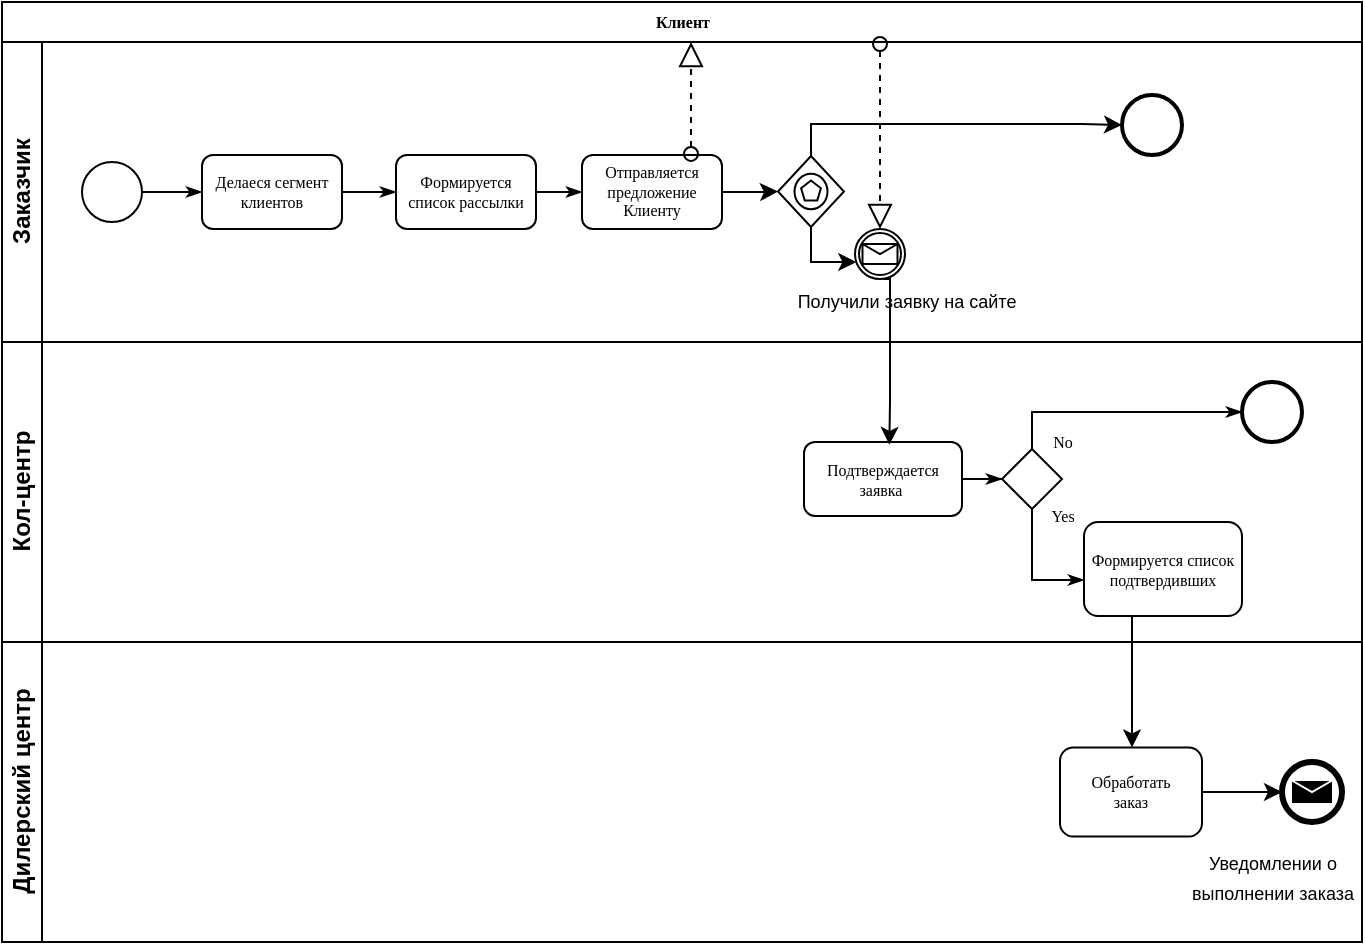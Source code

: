 <mxfile version="14.0.1" type="github">
  <diagram name="Page-1" id="c7488fd3-1785-93aa-aadb-54a6760d102a">
    <mxGraphModel dx="1216" dy="587" grid="1" gridSize="10" guides="1" tooltips="1" connect="1" arrows="1" fold="1" page="1" pageScale="1" pageWidth="1100" pageHeight="850" background="#ffffff" math="0" shadow="0">
      <root>
        <mxCell id="0" />
        <mxCell id="1" parent="0" />
        <mxCell id="2b4e8129b02d487f-1" value="Клиент" style="swimlane;html=1;childLayout=stackLayout;horizontal=1;startSize=20;horizontalStack=0;rounded=0;shadow=0;labelBackgroundColor=none;strokeWidth=1;fontFamily=Verdana;fontSize=8;align=center;" parent="1" vertex="1">
          <mxGeometry x="180" y="70" width="680" height="470" as="geometry" />
        </mxCell>
        <mxCell id="2b4e8129b02d487f-2" value="Заказчик" style="swimlane;html=1;startSize=20;horizontal=0;" parent="2b4e8129b02d487f-1" vertex="1">
          <mxGeometry y="20" width="680" height="150" as="geometry" />
        </mxCell>
        <mxCell id="2b4e8129b02d487f-18" style="edgeStyle=orthogonalEdgeStyle;rounded=0;html=1;labelBackgroundColor=none;startArrow=none;startFill=0;startSize=5;endArrow=classicThin;endFill=1;endSize=5;jettySize=auto;orthogonalLoop=1;strokeWidth=1;fontFamily=Verdana;fontSize=8" parent="2b4e8129b02d487f-2" source="2b4e8129b02d487f-5" target="2b4e8129b02d487f-6" edge="1">
          <mxGeometry relative="1" as="geometry" />
        </mxCell>
        <mxCell id="2b4e8129b02d487f-5" value="" style="ellipse;whiteSpace=wrap;html=1;rounded=0;shadow=0;labelBackgroundColor=none;strokeWidth=1;fontFamily=Verdana;fontSize=8;align=center;" parent="2b4e8129b02d487f-2" vertex="1">
          <mxGeometry x="40" y="60" width="30" height="30" as="geometry" />
        </mxCell>
        <mxCell id="2b4e8129b02d487f-6" value="Делаеся сегмент клиентов" style="rounded=1;whiteSpace=wrap;html=1;shadow=0;labelBackgroundColor=none;strokeWidth=1;fontFamily=Verdana;fontSize=8;align=center;" parent="2b4e8129b02d487f-2" vertex="1">
          <mxGeometry x="100" y="56.5" width="70" height="37" as="geometry" />
        </mxCell>
        <mxCell id="2b4e8129b02d487f-20" style="edgeStyle=orthogonalEdgeStyle;rounded=0;html=1;labelBackgroundColor=none;startArrow=none;startFill=0;startSize=5;endArrow=classicThin;endFill=1;endSize=5;jettySize=auto;orthogonalLoop=1;strokeWidth=1;fontFamily=Verdana;fontSize=8;entryX=0;entryY=0.5;entryDx=0;entryDy=0;" parent="2b4e8129b02d487f-2" source="2b4e8129b02d487f-7" target="2b4e8129b02d487f-9" edge="1">
          <mxGeometry relative="1" as="geometry">
            <mxPoint x="380" y="75" as="targetPoint" />
          </mxGeometry>
        </mxCell>
        <mxCell id="2b4e8129b02d487f-7" value="Формируется список рассылки" style="rounded=1;whiteSpace=wrap;html=1;shadow=0;labelBackgroundColor=none;strokeWidth=1;fontFamily=Verdana;fontSize=8;align=center;" parent="2b4e8129b02d487f-2" vertex="1">
          <mxGeometry x="197" y="56.5" width="70" height="37" as="geometry" />
        </mxCell>
        <mxCell id="_30QwcUmYSrRC3_e806Z-9" style="edgeStyle=orthogonalEdgeStyle;rounded=0;orthogonalLoop=1;jettySize=auto;html=1;entryX=0;entryY=0.5;entryDx=0;entryDy=0;" edge="1" parent="2b4e8129b02d487f-2" source="2b4e8129b02d487f-9" target="_30QwcUmYSrRC3_e806Z-7">
          <mxGeometry relative="1" as="geometry" />
        </mxCell>
        <mxCell id="2b4e8129b02d487f-9" value="Отправляется предложение Клиенту" style="rounded=1;whiteSpace=wrap;html=1;shadow=0;labelBackgroundColor=none;strokeWidth=1;fontFamily=Verdana;fontSize=8;align=center;" parent="2b4e8129b02d487f-2" vertex="1">
          <mxGeometry x="290" y="56.5" width="70" height="37" as="geometry" />
        </mxCell>
        <mxCell id="2b4e8129b02d487f-11" value="" style="ellipse;whiteSpace=wrap;html=1;rounded=0;shadow=0;labelBackgroundColor=none;strokeWidth=2;fontFamily=Verdana;fontSize=8;align=center;" parent="2b4e8129b02d487f-2" vertex="1">
          <mxGeometry x="560" y="26.5" width="30" height="30" as="geometry" />
        </mxCell>
        <mxCell id="2b4e8129b02d487f-24" style="edgeStyle=orthogonalEdgeStyle;rounded=0;html=1;labelBackgroundColor=none;startArrow=none;startFill=0;startSize=5;endArrow=classicThin;endFill=1;endSize=5;jettySize=auto;orthogonalLoop=1;strokeWidth=1;fontFamily=Verdana;fontSize=8;entryX=0;entryY=0.5;entryDx=0;entryDy=0;" parent="2b4e8129b02d487f-2" source="2b4e8129b02d487f-6" target="2b4e8129b02d487f-7" edge="1">
          <mxGeometry relative="1" as="geometry" />
        </mxCell>
        <mxCell id="_30QwcUmYSrRC3_e806Z-3" value="" style="startArrow=oval;startFill=0;startSize=7;endArrow=block;endFill=0;endSize=10;dashed=1;html=1;exitX=0.857;exitY=-0.014;exitDx=0;exitDy=0;exitPerimeter=0;" edge="1" parent="2b4e8129b02d487f-2">
          <mxGeometry width="100" relative="1" as="geometry">
            <mxPoint x="344.5" y="55.982" as="sourcePoint" />
            <mxPoint x="344.51" as="targetPoint" />
          </mxGeometry>
        </mxCell>
        <mxCell id="_30QwcUmYSrRC3_e806Z-14" style="edgeStyle=orthogonalEdgeStyle;rounded=0;orthogonalLoop=1;jettySize=auto;html=1;exitX=0.5;exitY=1;exitDx=0;exitDy=0;" edge="1" parent="2b4e8129b02d487f-2" source="_30QwcUmYSrRC3_e806Z-7" target="_30QwcUmYSrRC3_e806Z-11">
          <mxGeometry relative="1" as="geometry">
            <mxPoint x="450" y="110" as="targetPoint" />
            <Array as="points">
              <mxPoint x="404" y="110" />
            </Array>
          </mxGeometry>
        </mxCell>
        <mxCell id="_30QwcUmYSrRC3_e806Z-7" value="" style="shape=mxgraph.bpmn.shape;html=1;verticalLabelPosition=bottom;labelBackgroundColor=#ffffff;verticalAlign=top;align=center;perimeter=rhombusPerimeter;background=gateway;outlineConnect=0;outline=standard;symbol=multiple;" vertex="1" parent="2b4e8129b02d487f-2">
          <mxGeometry x="388" y="57" width="33" height="35.5" as="geometry" />
        </mxCell>
        <mxCell id="_30QwcUmYSrRC3_e806Z-11" value="" style="shape=mxgraph.bpmn.shape;html=1;verticalLabelPosition=bottom;labelBackgroundColor=#ffffff;verticalAlign=top;align=center;perimeter=ellipsePerimeter;outlineConnect=0;outline=catching;symbol=message;" vertex="1" parent="2b4e8129b02d487f-2">
          <mxGeometry x="426.5" y="93.5" width="25" height="25" as="geometry" />
        </mxCell>
        <mxCell id="_30QwcUmYSrRC3_e806Z-10" style="edgeStyle=orthogonalEdgeStyle;rounded=0;orthogonalLoop=1;jettySize=auto;html=1;exitX=0.5;exitY=0;exitDx=0;exitDy=0;entryX=0;entryY=0.5;entryDx=0;entryDy=0;" edge="1" parent="2b4e8129b02d487f-2" source="_30QwcUmYSrRC3_e806Z-7" target="2b4e8129b02d487f-11">
          <mxGeometry relative="1" as="geometry">
            <mxPoint x="450" y="41" as="targetPoint" />
            <mxPoint x="423.514" y="59.015" as="sourcePoint" />
            <Array as="points">
              <mxPoint x="404" y="41" />
              <mxPoint x="540" y="41" />
            </Array>
          </mxGeometry>
        </mxCell>
        <mxCell id="_30QwcUmYSrRC3_e806Z-13" value="" style="startArrow=oval;startFill=0;startSize=7;endArrow=block;endFill=0;endSize=10;dashed=1;html=1;entryX=0.5;entryY=0;entryDx=0;entryDy=0;" edge="1" parent="2b4e8129b02d487f-2">
          <mxGeometry width="100" relative="1" as="geometry">
            <mxPoint x="439" y="1" as="sourcePoint" />
            <mxPoint x="439" y="93.5" as="targetPoint" />
          </mxGeometry>
        </mxCell>
        <mxCell id="_30QwcUmYSrRC3_e806Z-12" value="&lt;font style=&quot;font-size: 9px&quot;&gt;Получили заявку на сайте&lt;br&gt;&lt;/font&gt;" style="text;html=1;align=center;verticalAlign=middle;resizable=0;points=[];autosize=1;" vertex="1" parent="2b4e8129b02d487f-2">
          <mxGeometry x="392" y="118.5" width="120" height="20" as="geometry" />
        </mxCell>
        <mxCell id="2b4e8129b02d487f-3" value="&lt;div&gt;Кол-центр&lt;/div&gt;" style="swimlane;html=1;startSize=20;horizontal=0;" parent="2b4e8129b02d487f-1" vertex="1">
          <mxGeometry y="170" width="680" height="150" as="geometry" />
        </mxCell>
        <mxCell id="2b4e8129b02d487f-26" style="edgeStyle=orthogonalEdgeStyle;rounded=0;html=1;labelBackgroundColor=none;startArrow=none;startFill=0;startSize=5;endArrow=classicThin;endFill=1;endSize=5;jettySize=auto;orthogonalLoop=1;strokeWidth=1;fontFamily=Verdana;fontSize=8" parent="2b4e8129b02d487f-3" source="2b4e8129b02d487f-12" target="2b4e8129b02d487f-13" edge="1">
          <mxGeometry relative="1" as="geometry" />
        </mxCell>
        <mxCell id="2b4e8129b02d487f-12" value="Подтверждается заявка&amp;nbsp; " style="rounded=1;whiteSpace=wrap;html=1;shadow=0;labelBackgroundColor=none;strokeWidth=1;fontFamily=Verdana;fontSize=8;align=center;" parent="2b4e8129b02d487f-3" vertex="1">
          <mxGeometry x="401" y="50" width="79" height="37" as="geometry" />
        </mxCell>
        <mxCell id="2b4e8129b02d487f-13" value="" style="strokeWidth=1;html=1;shape=mxgraph.flowchart.decision;whiteSpace=wrap;rounded=1;shadow=0;labelBackgroundColor=none;fontFamily=Verdana;fontSize=8;align=center;" parent="2b4e8129b02d487f-3" vertex="1">
          <mxGeometry x="500" y="53.5" width="30" height="30" as="geometry" />
        </mxCell>
        <mxCell id="_30QwcUmYSrRC3_e806Z-18" value="" style="ellipse;whiteSpace=wrap;html=1;rounded=0;shadow=0;labelBackgroundColor=none;strokeWidth=2;fontFamily=Verdana;fontSize=8;align=center;" vertex="1" parent="2b4e8129b02d487f-3">
          <mxGeometry x="620" y="20" width="30" height="30" as="geometry" />
        </mxCell>
        <mxCell id="2b4e8129b02d487f-25" value="No" style="edgeStyle=orthogonalEdgeStyle;rounded=0;html=1;labelBackgroundColor=none;startArrow=none;startFill=0;startSize=5;endArrow=classicThin;endFill=1;endSize=5;jettySize=auto;orthogonalLoop=1;strokeWidth=1;fontFamily=Verdana;fontSize=8;entryX=0;entryY=0.5;entryDx=0;entryDy=0;" parent="2b4e8129b02d487f-3" source="2b4e8129b02d487f-13" target="_30QwcUmYSrRC3_e806Z-18" edge="1">
          <mxGeometry x="-0.936" y="-15" relative="1" as="geometry">
            <mxPoint as="offset" />
            <mxPoint x="590" y="30" as="targetPoint" />
            <Array as="points">
              <mxPoint x="515" y="35" />
            </Array>
          </mxGeometry>
        </mxCell>
        <mxCell id="2b4e8129b02d487f-14" value="Формируется список подтвердивших" style="rounded=1;whiteSpace=wrap;html=1;shadow=0;labelBackgroundColor=none;strokeWidth=1;fontFamily=Verdana;fontSize=8;align=center;" parent="2b4e8129b02d487f-3" vertex="1">
          <mxGeometry x="541" y="90" width="79" height="47" as="geometry" />
        </mxCell>
        <mxCell id="2b4e8129b02d487f-27" value="Yes" style="edgeStyle=orthogonalEdgeStyle;rounded=0;html=1;labelBackgroundColor=none;startArrow=none;startFill=0;startSize=5;endArrow=classicThin;endFill=1;endSize=5;jettySize=auto;orthogonalLoop=1;strokeWidth=1;fontFamily=Verdana;fontSize=8" parent="2b4e8129b02d487f-3" source="2b4e8129b02d487f-13" target="2b4e8129b02d487f-14" edge="1">
          <mxGeometry x="-0.895" y="15" relative="1" as="geometry">
            <mxPoint as="offset" />
            <Array as="points">
              <mxPoint x="515" y="119" />
            </Array>
          </mxGeometry>
        </mxCell>
        <mxCell id="2b4e8129b02d487f-4" value="Дилерский центр" style="swimlane;html=1;startSize=20;horizontal=0;" parent="2b4e8129b02d487f-1" vertex="1">
          <mxGeometry y="320" width="680" height="150" as="geometry" />
        </mxCell>
        <mxCell id="_30QwcUmYSrRC3_e806Z-22" style="edgeStyle=orthogonalEdgeStyle;rounded=0;orthogonalLoop=1;jettySize=auto;html=1;entryX=0;entryY=0.5;entryDx=0;entryDy=0;" edge="1" parent="2b4e8129b02d487f-4" source="_30QwcUmYSrRC3_e806Z-19" target="_30QwcUmYSrRC3_e806Z-21">
          <mxGeometry relative="1" as="geometry" />
        </mxCell>
        <mxCell id="_30QwcUmYSrRC3_e806Z-19" value="&lt;div&gt;Обработать &lt;br&gt;&lt;/div&gt;&lt;div&gt;заказ&lt;/div&gt;" style="whiteSpace=wrap;html=1;rounded=1;shadow=0;fontFamily=Verdana;fontSize=8;strokeWidth=1;" vertex="1" parent="2b4e8129b02d487f-4">
          <mxGeometry x="529" y="52.75" width="71" height="44.5" as="geometry" />
        </mxCell>
        <mxCell id="_30QwcUmYSrRC3_e806Z-21" value="" style="shape=mxgraph.bpmn.shape;html=1;verticalLabelPosition=bottom;labelBackgroundColor=#ffffff;verticalAlign=top;align=center;perimeter=ellipsePerimeter;outlineConnect=0;outline=end;symbol=message;" vertex="1" parent="2b4e8129b02d487f-4">
          <mxGeometry x="640" y="60" width="30" height="30" as="geometry" />
        </mxCell>
        <mxCell id="_30QwcUmYSrRC3_e806Z-17" style="edgeStyle=orthogonalEdgeStyle;rounded=0;orthogonalLoop=1;jettySize=auto;html=1;entryX=0.54;entryY=0.038;entryDx=0;entryDy=0;entryPerimeter=0;" edge="1" parent="2b4e8129b02d487f-1" target="2b4e8129b02d487f-12">
          <mxGeometry relative="1" as="geometry">
            <mxPoint x="441" y="138.5" as="sourcePoint" />
            <mxPoint x="439" y="207" as="targetPoint" />
            <Array as="points">
              <mxPoint x="444" y="139" />
              <mxPoint x="444" y="200" />
            </Array>
          </mxGeometry>
        </mxCell>
        <mxCell id="_30QwcUmYSrRC3_e806Z-20" value="" style="edgeStyle=orthogonalEdgeStyle;rounded=0;orthogonalLoop=1;jettySize=auto;html=1;" edge="1" parent="2b4e8129b02d487f-1" source="2b4e8129b02d487f-14" target="_30QwcUmYSrRC3_e806Z-19">
          <mxGeometry relative="1" as="geometry">
            <Array as="points">
              <mxPoint x="565" y="330" />
              <mxPoint x="565" y="330" />
            </Array>
          </mxGeometry>
        </mxCell>
        <mxCell id="_30QwcUmYSrRC3_e806Z-23" value="&lt;div&gt;&lt;font style=&quot;font-size: 9px&quot;&gt;Уведомлении о &lt;br&gt;&lt;/font&gt;&lt;/div&gt;&lt;div&gt;&lt;font style=&quot;font-size: 9px&quot;&gt;выполнении заказа&lt;/font&gt;&lt;/div&gt;" style="text;html=1;align=center;verticalAlign=middle;resizable=0;points=[];autosize=1;" vertex="1" parent="1">
          <mxGeometry x="770" y="487.25" width="90" height="40" as="geometry" />
        </mxCell>
      </root>
    </mxGraphModel>
  </diagram>
</mxfile>
